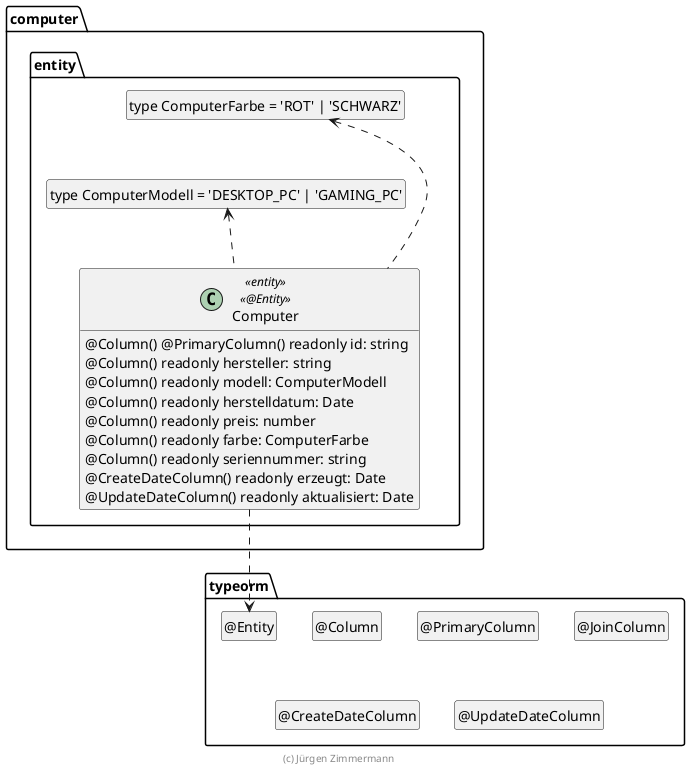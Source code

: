 ' Copyright (C) 2019 - present Juergen Zimmermann, Hochschule Karlsruhe
'
' This program is free software: you can redistribute it and/or modify
' it under the terms of the GNU General Public License as published by
' the Free Software Foundation, either version 3 of the License, or
' (at your option) any later version.
'
' This program is distributed in the hope that it will be useful,
' but WITHOUT ANY WARRANTY; without even the implied warranty of
' MERCHANTABILITY or FITNESS FOR A PARTICULAR PURPOSE.  See the
' GNU General Public License for more details.
'
' You should have received a copy of the GNU General Public License
' along with this program.  If not, see <https://www.gnu.org/licenses/>.

' Preview durch <Alt>d

@startuml Entity

package typeorm {
  class "@Entity" as Entity
  hide Entity circle
  class "@Column" as Column
  hide Column circle
  class "@PrimaryColumn" as PrimaryColumn
  hide PrimaryColumn circle
  class "@JoinColumn" as JoinColumn
  hide JoinColumn circle
  class "@CreateDateColumn" as CreateDateColumn
  hide CreateDateColumn circle
  class "@UpdateDateColumn" as UpdateDateColumn
  hide UpdateDateColumn circle
}

package computer.entity {
  class "type ComputerFarbe = 'ROT' | 'SCHWARZ'" as ComputerFarbe
  hide ComputerFarbe circle

  class "type ComputerModell = 'DESKTOP_PC' | 'GAMING_PC'" as ComputerModell
  hide ComputerModell circle

  class Computer <<entity>> <<@Entity>> {
    @Column() @PrimaryColumn() readonly id: string
    @Column() readonly hersteller: string
    @Column() readonly modell: ComputerModell
    @Column() readonly herstelldatum: Date
    @Column() readonly preis: number
    @Column() readonly farbe: ComputerFarbe
    @Column() readonly seriennummer: string
    @CreateDateColumn() readonly erzeugt: Date
    @UpdateDateColumn() readonly aktualisiert: Date
  }

  Computer ..> Entity
  Computer .up.> ComputerFarbe
  Computer .up.> ComputerModell

  ComputerFarbe .[hidden].> ComputerModell
}

hide empty members

footer (c) Jürgen Zimmermann

@enduml
